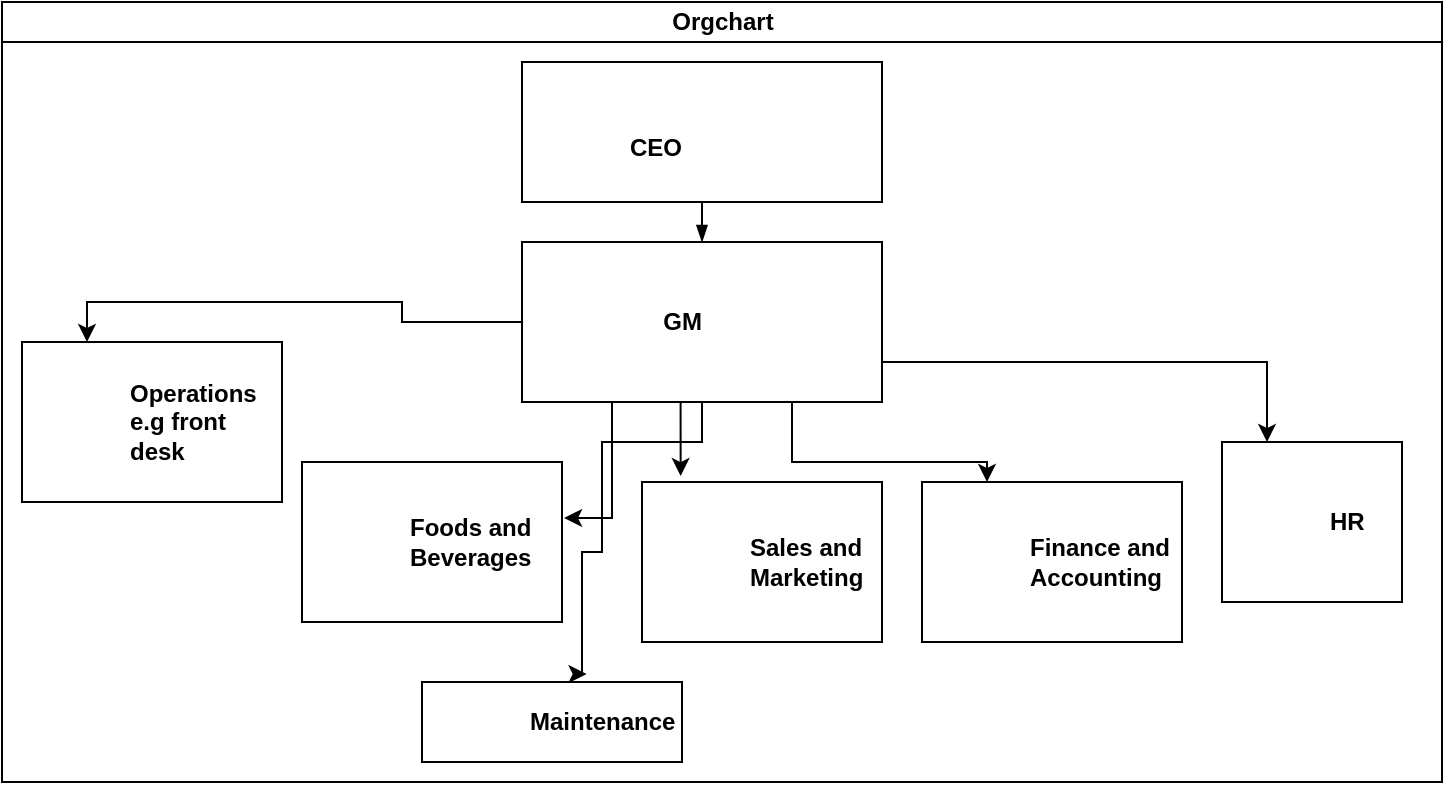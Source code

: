 <mxfile version="26.0.5">
  <diagram id="prtHgNgQTEPvFCAcTncT" name="Page-1">
    <mxGraphModel dx="880" dy="468" grid="1" gridSize="10" guides="1" tooltips="1" connect="1" arrows="1" fold="1" page="1" pageScale="1" pageWidth="827" pageHeight="1169" math="0" shadow="0">
      <root>
        <mxCell id="0" />
        <mxCell id="1" parent="0" />
        <mxCell id="dNxyNK7c78bLwvsdeMH5-11" value="Orgchart" style="swimlane;html=1;startSize=20;horizontal=1;containerType=tree;glass=0;" parent="1" vertex="1">
          <mxGeometry x="50" y="30" width="720" height="390" as="geometry" />
        </mxCell>
        <UserObject label="&amp;nbsp; &amp;nbsp; &amp;nbsp; &amp;nbsp; &amp;nbsp;&lt;div&gt;CEO&lt;/div&gt;" name="Tessa Miller" position="CFO" location="Office 1" email="me@example.com" placeholders="1" link="https://www.draw.io" id="dNxyNK7c78bLwvsdeMH5-12">
          <mxCell style="label;image=https://cdn3.iconfinder.com/data/icons/user-avatars-1/512/users-3-128.png;whiteSpace=wrap;html=1;rounded=0;glass=0;treeMoving=1;treeFolding=1;" parent="dNxyNK7c78bLwvsdeMH5-11" vertex="1">
            <mxGeometry x="260" y="30" width="180" height="70" as="geometry" />
          </mxCell>
        </UserObject>
        <mxCell id="dNxyNK7c78bLwvsdeMH5-13" value="" style="endArrow=blockThin;endFill=1;fontSize=11;edgeStyle=elbowEdgeStyle;elbow=vertical;rounded=0;" parent="dNxyNK7c78bLwvsdeMH5-11" source="dNxyNK7c78bLwvsdeMH5-12" target="dNxyNK7c78bLwvsdeMH5-14" edge="1">
          <mxGeometry relative="1" as="geometry" />
        </mxCell>
        <mxCell id="qyyi8l7dtcDgwb6C6Ql9-2" style="edgeStyle=orthogonalEdgeStyle;rounded=0;orthogonalLoop=1;jettySize=auto;html=1;exitX=0;exitY=0.5;exitDx=0;exitDy=0;entryX=0.25;entryY=0;entryDx=0;entryDy=0;" edge="1" parent="dNxyNK7c78bLwvsdeMH5-11" source="dNxyNK7c78bLwvsdeMH5-14" target="qyyi8l7dtcDgwb6C6Ql9-1">
          <mxGeometry relative="1" as="geometry" />
        </mxCell>
        <mxCell id="qyyi8l7dtcDgwb6C6Ql9-5" style="edgeStyle=orthogonalEdgeStyle;rounded=0;orthogonalLoop=1;jettySize=auto;html=1;exitX=0.25;exitY=1;exitDx=0;exitDy=0;entryX=1.008;entryY=0.35;entryDx=0;entryDy=0;entryPerimeter=0;" edge="1" parent="dNxyNK7c78bLwvsdeMH5-11" source="dNxyNK7c78bLwvsdeMH5-14" target="qyyi8l7dtcDgwb6C6Ql9-6">
          <mxGeometry relative="1" as="geometry">
            <mxPoint x="300" y="260" as="targetPoint" />
            <Array as="points">
              <mxPoint x="305" y="258" />
            </Array>
          </mxGeometry>
        </mxCell>
        <mxCell id="qyyi8l7dtcDgwb6C6Ql9-10" style="edgeStyle=orthogonalEdgeStyle;rounded=0;orthogonalLoop=1;jettySize=auto;html=1;exitX=0.75;exitY=1;exitDx=0;exitDy=0;entryX=0.25;entryY=0;entryDx=0;entryDy=0;" edge="1" parent="dNxyNK7c78bLwvsdeMH5-11" source="dNxyNK7c78bLwvsdeMH5-14" target="qyyi8l7dtcDgwb6C6Ql9-9">
          <mxGeometry relative="1" as="geometry">
            <Array as="points">
              <mxPoint x="395" y="230" />
              <mxPoint x="493" y="230" />
            </Array>
          </mxGeometry>
        </mxCell>
        <mxCell id="qyyi8l7dtcDgwb6C6Ql9-12" style="edgeStyle=orthogonalEdgeStyle;rounded=0;orthogonalLoop=1;jettySize=auto;html=1;exitX=1;exitY=0.75;exitDx=0;exitDy=0;entryX=0.25;entryY=0;entryDx=0;entryDy=0;" edge="1" parent="dNxyNK7c78bLwvsdeMH5-11" source="dNxyNK7c78bLwvsdeMH5-14" target="qyyi8l7dtcDgwb6C6Ql9-11">
          <mxGeometry relative="1" as="geometry" />
        </mxCell>
        <UserObject label="&amp;nbsp; &amp;nbsp; &amp;nbsp;GM" name="Edward Morrison" position="Brand Manager" location="Office 2" email="me@example.com" placeholders="1" link="https://www.draw.io" id="dNxyNK7c78bLwvsdeMH5-14">
          <mxCell style="label;image=https://cdn3.iconfinder.com/data/icons/user-avatars-1/512/users-10-3-128.png;whiteSpace=wrap;html=1;rounded=0;glass=0;treeFolding=1;treeMoving=1;" parent="dNxyNK7c78bLwvsdeMH5-11" vertex="1">
            <mxGeometry x="260" y="120" width="180" height="80" as="geometry" />
          </mxCell>
        </UserObject>
        <UserObject label="Operations e.g front desk" name="Edward Morrison" position="Brand Manager" location="Office 2" email="me@example.com" placeholders="1" link="https://www.draw.io" id="qyyi8l7dtcDgwb6C6Ql9-1">
          <mxCell style="label;image=https://cdn3.iconfinder.com/data/icons/user-avatars-1/512/users-10-3-128.png;whiteSpace=wrap;html=1;rounded=0;glass=0;treeFolding=1;treeMoving=1;" vertex="1" parent="dNxyNK7c78bLwvsdeMH5-11">
            <mxGeometry x="10" y="170" width="130" height="80" as="geometry" />
          </mxCell>
        </UserObject>
        <UserObject label="Foods and Beverages" name="Edward Morrison" position="Brand Manager" location="Office 2" email="me@example.com" placeholders="1" link="https://www.draw.io" id="qyyi8l7dtcDgwb6C6Ql9-6">
          <mxCell style="label;image=https://cdn3.iconfinder.com/data/icons/user-avatars-1/512/users-10-3-128.png;whiteSpace=wrap;html=1;rounded=0;glass=0;treeFolding=1;treeMoving=1;" vertex="1" parent="dNxyNK7c78bLwvsdeMH5-11">
            <mxGeometry x="150" y="230" width="130" height="80" as="geometry" />
          </mxCell>
        </UserObject>
        <UserObject label="Sales and Marketing" name="Edward Morrison" position="Brand Manager" location="Office 2" email="me@example.com" placeholders="1" link="https://www.draw.io" id="qyyi8l7dtcDgwb6C6Ql9-7">
          <mxCell style="label;image=https://cdn3.iconfinder.com/data/icons/user-avatars-1/512/users-10-3-128.png;whiteSpace=wrap;html=1;rounded=0;glass=0;treeFolding=1;treeMoving=1;" vertex="1" parent="dNxyNK7c78bLwvsdeMH5-11">
            <mxGeometry x="320" y="240" width="120" height="80" as="geometry" />
          </mxCell>
        </UserObject>
        <mxCell id="qyyi8l7dtcDgwb6C6Ql9-8" style="edgeStyle=orthogonalEdgeStyle;rounded=0;orthogonalLoop=1;jettySize=auto;html=1;exitX=0.5;exitY=1;exitDx=0;exitDy=0;entryX=0.161;entryY=-0.037;entryDx=0;entryDy=0;entryPerimeter=0;" edge="1" parent="dNxyNK7c78bLwvsdeMH5-11" source="dNxyNK7c78bLwvsdeMH5-14" target="qyyi8l7dtcDgwb6C6Ql9-7">
          <mxGeometry relative="1" as="geometry" />
        </mxCell>
        <UserObject label="Finance and Accounting" name="Edward Morrison" position="Brand Manager" location="Office 2" email="me@example.com" placeholders="1" link="https://www.draw.io" id="qyyi8l7dtcDgwb6C6Ql9-9">
          <mxCell style="label;image=https://cdn3.iconfinder.com/data/icons/user-avatars-1/512/users-10-3-128.png;whiteSpace=wrap;html=1;rounded=0;glass=0;treeFolding=1;treeMoving=1;" vertex="1" parent="dNxyNK7c78bLwvsdeMH5-11">
            <mxGeometry x="460" y="240" width="130" height="80" as="geometry" />
          </mxCell>
        </UserObject>
        <UserObject label="HR" name="Edward Morrison" position="Brand Manager" location="Office 2" email="me@example.com" placeholders="1" link="https://www.draw.io" id="qyyi8l7dtcDgwb6C6Ql9-11">
          <mxCell style="label;image=https://cdn3.iconfinder.com/data/icons/user-avatars-1/512/users-10-3-128.png;whiteSpace=wrap;html=1;rounded=0;glass=0;treeFolding=1;treeMoving=1;" vertex="1" parent="dNxyNK7c78bLwvsdeMH5-11">
            <mxGeometry x="610" y="220" width="90" height="80" as="geometry" />
          </mxCell>
        </UserObject>
        <UserObject label="Maintenance" name="Edward Morrison" position="Brand Manager" location="Office 2" email="me@example.com" placeholders="1" link="https://www.draw.io" id="qyyi8l7dtcDgwb6C6Ql9-13">
          <mxCell style="label;image=https://cdn3.iconfinder.com/data/icons/user-avatars-1/512/users-10-3-128.png;whiteSpace=wrap;html=1;rounded=0;glass=0;treeFolding=1;treeMoving=1;" vertex="1" parent="dNxyNK7c78bLwvsdeMH5-11">
            <mxGeometry x="210" y="340" width="130" height="40" as="geometry" />
          </mxCell>
        </UserObject>
        <mxCell id="qyyi8l7dtcDgwb6C6Ql9-14" style="edgeStyle=orthogonalEdgeStyle;rounded=0;orthogonalLoop=1;jettySize=auto;html=1;exitX=0.5;exitY=1;exitDx=0;exitDy=0;entryX=0.633;entryY=-0.1;entryDx=0;entryDy=0;entryPerimeter=0;" edge="1" parent="dNxyNK7c78bLwvsdeMH5-11" source="dNxyNK7c78bLwvsdeMH5-14" target="qyyi8l7dtcDgwb6C6Ql9-13">
          <mxGeometry relative="1" as="geometry">
            <Array as="points">
              <mxPoint x="350" y="220" />
              <mxPoint x="300" y="220" />
              <mxPoint x="300" y="275" />
              <mxPoint x="290" y="275" />
              <mxPoint x="290" y="336" />
            </Array>
          </mxGeometry>
        </mxCell>
      </root>
    </mxGraphModel>
  </diagram>
</mxfile>
